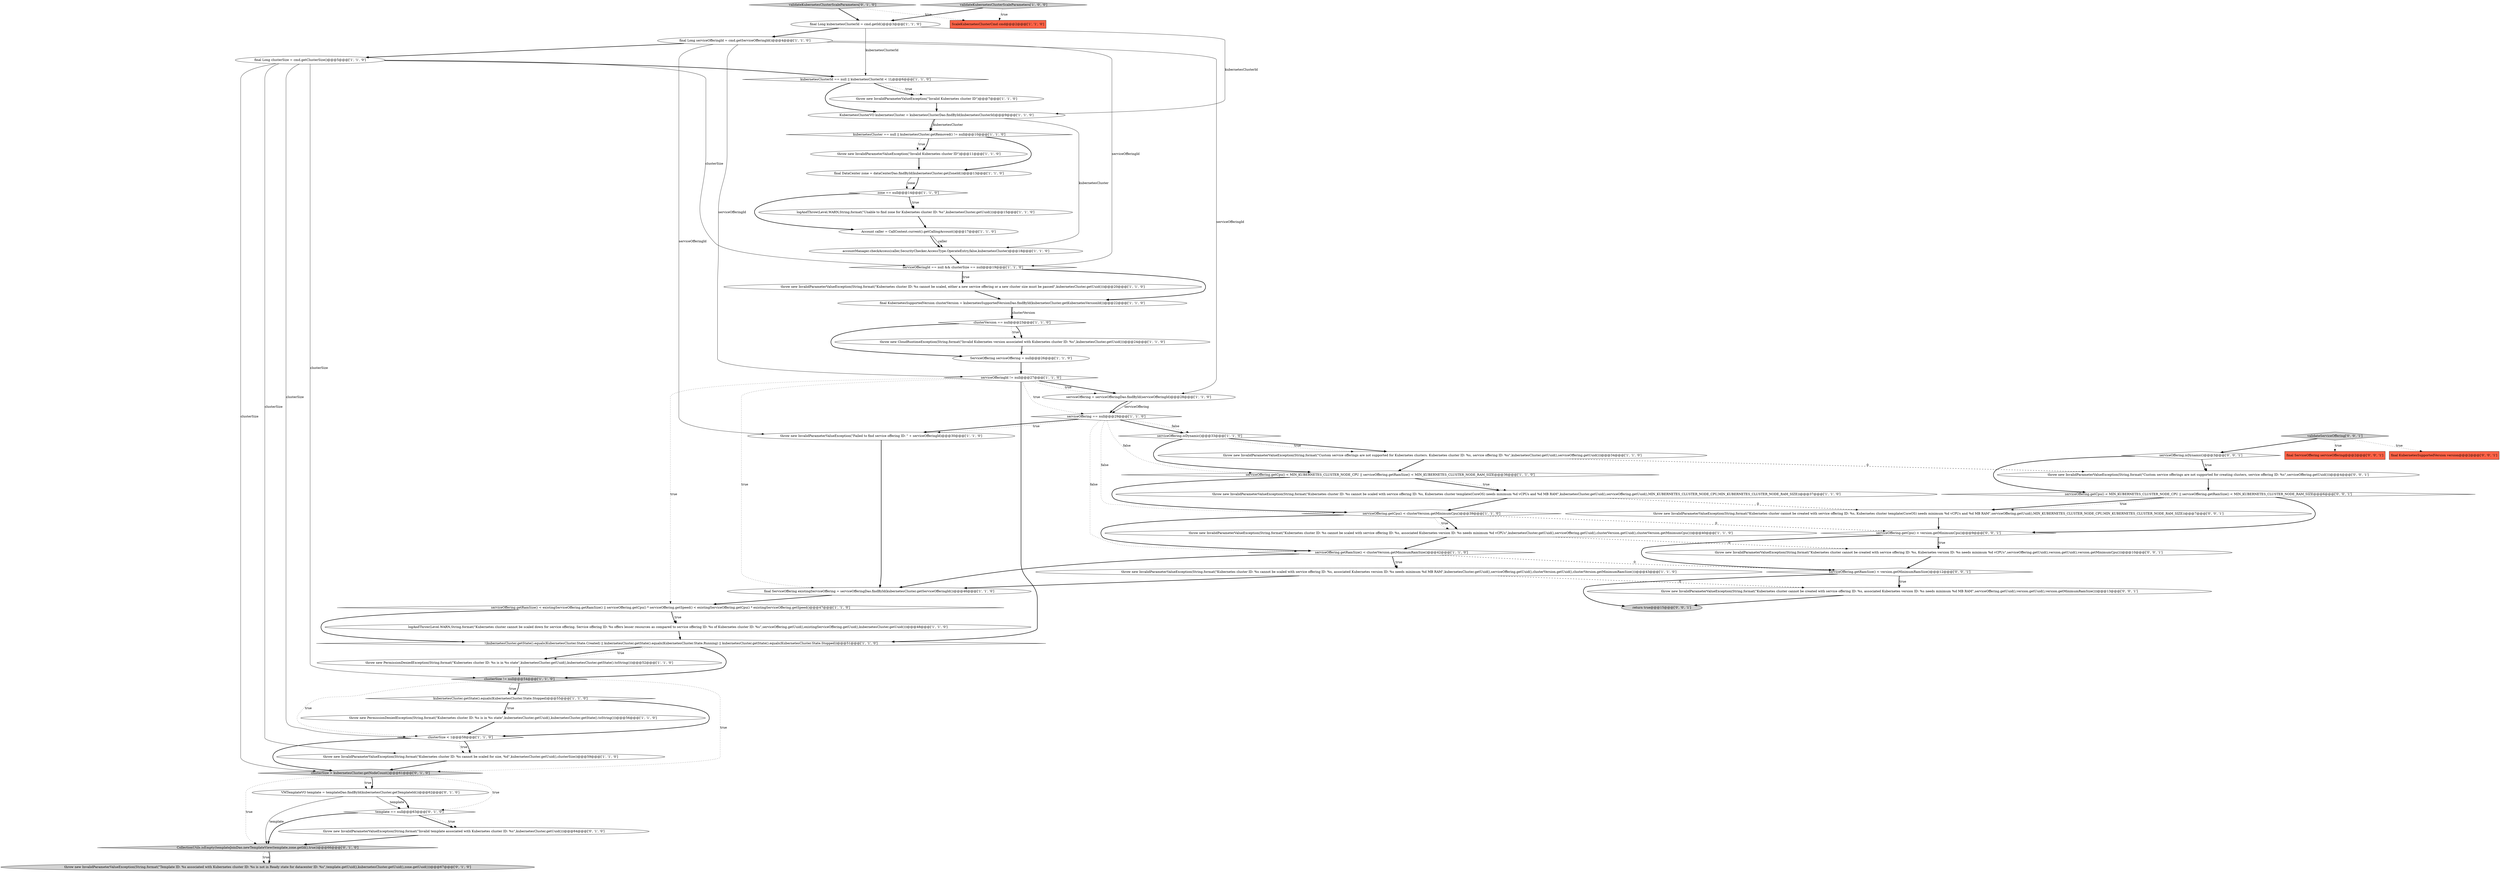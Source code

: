 digraph {
47 [style = filled, label = "clusterSize > kubernetesCluster.getNodeCount()@@@61@@@['0', '1', '0']", fillcolor = lightgray, shape = diamond image = "AAA1AAABBB2BBB"];
57 [style = filled, label = "final ServiceOffering serviceOffering@@@2@@@['0', '0', '1']", fillcolor = tomato, shape = box image = "AAA0AAABBB3BBB"];
56 [style = filled, label = "serviceOffering.getRamSize() < version.getMinimumRamSize()@@@12@@@['0', '0', '1']", fillcolor = white, shape = diamond image = "AAA0AAABBB3BBB"];
45 [style = filled, label = "VMTemplateVO template = templateDao.findById(kubernetesCluster.getTemplateId())@@@62@@@['0', '1', '0']", fillcolor = white, shape = ellipse image = "AAA1AAABBB2BBB"];
36 [style = filled, label = "final Long kubernetesClusterId = cmd.getId()@@@3@@@['1', '1', '0']", fillcolor = white, shape = ellipse image = "AAA0AAABBB1BBB"];
53 [style = filled, label = "serviceOffering.getCpu() < MIN_KUBERNETES_CLUSTER_NODE_CPU || serviceOffering.getRamSize() < MIN_KUBERNETES_CLUSTER_NODE_RAM_SIZE@@@6@@@['0', '0', '1']", fillcolor = white, shape = diamond image = "AAA0AAABBB3BBB"];
9 [style = filled, label = "clusterSize != null@@@54@@@['1', '1', '0']", fillcolor = lightgray, shape = diamond image = "AAA0AAABBB1BBB"];
55 [style = filled, label = "throw new InvalidParameterValueException(String.format(\"Kubernetes cluster cannot be created with service offering ID: %s, associated Kubernetes version ID: %s needs minimum %d MB RAM\",serviceOffering.getUuid(),version.getUuid(),version.getMinimumRamSize()))@@@13@@@['0', '0', '1']", fillcolor = white, shape = ellipse image = "AAA0AAABBB3BBB"];
54 [style = filled, label = "serviceOffering.isDynamic()@@@3@@@['0', '0', '1']", fillcolor = white, shape = diamond image = "AAA0AAABBB3BBB"];
49 [style = filled, label = "validateKubernetesClusterScaleParameters['0', '1', '0']", fillcolor = lightgray, shape = diamond image = "AAA0AAABBB2BBB"];
23 [style = filled, label = "throw new InvalidParameterValueException(String.format(\"Kubernetes cluster ID: %s cannot be scaled with service offering ID: %s, associated Kubernetes version ID: %s needs minimum %d MB RAM\",kubernetesCluster.getUuid(),serviceOffering.getUuid(),clusterVersion.getUuid(),clusterVersion.getMinimumRamSize()))@@@43@@@['1', '1', '0']", fillcolor = white, shape = ellipse image = "AAA0AAABBB1BBB"];
31 [style = filled, label = "KubernetesClusterVO kubernetesCluster = kubernetesClusterDao.findById(kubernetesClusterId)@@@9@@@['1', '1', '0']", fillcolor = white, shape = ellipse image = "AAA0AAABBB1BBB"];
42 [style = filled, label = "throw new InvalidParameterValueException(String.format(\"Kubernetes cluster ID: %s cannot be scaled, either a new service offering or a new cluster size must be passed\",kubernetesCluster.getUuid()))@@@20@@@['1', '1', '0']", fillcolor = white, shape = ellipse image = "AAA0AAABBB1BBB"];
30 [style = filled, label = "serviceOfferingId == null && clusterSize == null@@@19@@@['1', '1', '0']", fillcolor = white, shape = diamond image = "AAA0AAABBB1BBB"];
21 [style = filled, label = "serviceOffering == null@@@29@@@['1', '1', '0']", fillcolor = white, shape = diamond image = "AAA0AAABBB1BBB"];
4 [style = filled, label = "zone == null@@@14@@@['1', '1', '0']", fillcolor = white, shape = diamond image = "AAA0AAABBB1BBB"];
44 [style = filled, label = "template == null@@@63@@@['0', '1', '0']", fillcolor = white, shape = diamond image = "AAA1AAABBB2BBB"];
6 [style = filled, label = "throw new InvalidParameterValueException(\"Failed to find service offering ID: \" + serviceOfferingId)@@@30@@@['1', '1', '0']", fillcolor = white, shape = ellipse image = "AAA0AAABBB1BBB"];
43 [style = filled, label = "throw new InvalidParameterValueException(String.format(\"Template ID: %s associated with Kubernetes cluster ID: %s is not in Ready state for datacenter ID: %s\",template.getUuid(),kubernetesCluster.getUuid(),zone.getUuid()))@@@67@@@['0', '1', '0']", fillcolor = lightgray, shape = ellipse image = "AAA1AAABBB2BBB"];
24 [style = filled, label = "Account caller = CallContext.current().getCallingAccount()@@@17@@@['1', '1', '0']", fillcolor = white, shape = ellipse image = "AAA0AAABBB1BBB"];
29 [style = filled, label = "throw new InvalidParameterValueException(String.format(\"Kubernetes cluster ID: %s cannot be scaled for size, %d\",kubernetesCluster.getUuid(),clusterSize))@@@59@@@['1', '1', '0']", fillcolor = white, shape = ellipse image = "AAA0AAABBB1BBB"];
19 [style = filled, label = "serviceOffering = serviceOfferingDao.findById(serviceOfferingId)@@@28@@@['1', '1', '0']", fillcolor = white, shape = ellipse image = "AAA0AAABBB1BBB"];
22 [style = filled, label = "serviceOffering.getCpu() < clusterVersion.getMinimumCpu()@@@39@@@['1', '1', '0']", fillcolor = white, shape = diamond image = "AAA0AAABBB1BBB"];
38 [style = filled, label = "throw new InvalidParameterValueException(String.format(\"Kubernetes cluster ID: %s cannot be scaled with service offering ID: %s, associated Kubernetes version ID: %s needs minimum %d vCPUs\",kubernetesCluster.getUuid(),serviceOffering.getUuid(),clusterVersion.getUuid(),clusterVersion.getMinimumCpu()))@@@40@@@['1', '1', '0']", fillcolor = white, shape = ellipse image = "AAA0AAABBB1BBB"];
1 [style = filled, label = "final Long clusterSize = cmd.getClusterSize()@@@5@@@['1', '1', '0']", fillcolor = white, shape = ellipse image = "AAA0AAABBB1BBB"];
59 [style = filled, label = "throw new InvalidParameterValueException(String.format(\"Kubernetes cluster cannot be created with service offering ID: %s, Kubernetes version ID: %s needs minimum %d vCPUs\",serviceOffering.getUuid(),version.getUuid(),version.getMinimumCpu()))@@@10@@@['0', '0', '1']", fillcolor = white, shape = ellipse image = "AAA0AAABBB3BBB"];
60 [style = filled, label = "final KubernetesSupportedVersion version@@@2@@@['0', '0', '1']", fillcolor = tomato, shape = box image = "AAA0AAABBB3BBB"];
58 [style = filled, label = "throw new InvalidParameterValueException(String.format(\"Custom service offerings are not supported for creating clusters, service offering ID: %s\",serviceOffering.getUuid()))@@@4@@@['0', '0', '1']", fillcolor = white, shape = ellipse image = "AAA0AAABBB3BBB"];
46 [style = filled, label = "CollectionUtils.isEmpty(templateJoinDao.newTemplateView(template,zone.getId(),true))@@@66@@@['0', '1', '0']", fillcolor = lightgray, shape = diamond image = "AAA1AAABBB2BBB"];
3 [style = filled, label = "ServiceOffering serviceOffering = null@@@26@@@['1', '1', '0']", fillcolor = white, shape = ellipse image = "AAA0AAABBB1BBB"];
15 [style = filled, label = "kubernetesClusterId == null || kubernetesClusterId < 1L@@@6@@@['1', '1', '0']", fillcolor = white, shape = diamond image = "AAA0AAABBB1BBB"];
17 [style = filled, label = "kubernetesCluster.getState().equals(KubernetesCluster.State.Stopped)@@@55@@@['1', '1', '0']", fillcolor = white, shape = diamond image = "AAA0AAABBB1BBB"];
33 [style = filled, label = "clusterVersion == null@@@23@@@['1', '1', '0']", fillcolor = white, shape = diamond image = "AAA0AAABBB1BBB"];
35 [style = filled, label = "throw new PermissionDeniedException(String.format(\"Kubernetes cluster ID: %s is in %s state\",kubernetesCluster.getUuid(),kubernetesCluster.getState().toString()))@@@52@@@['1', '1', '0']", fillcolor = white, shape = ellipse image = "AAA0AAABBB1BBB"];
12 [style = filled, label = "serviceOffering.isDynamic()@@@33@@@['1', '1', '0']", fillcolor = white, shape = diamond image = "AAA0AAABBB1BBB"];
11 [style = filled, label = "logAndThrow(Level.WARN,String.format(\"Unable to find zone for Kubernetes cluster ID: %s\",kubernetesCluster.getUuid()))@@@15@@@['1', '1', '0']", fillcolor = white, shape = ellipse image = "AAA0AAABBB1BBB"];
48 [style = filled, label = "throw new InvalidParameterValueException(String.format(\"Invalid template associated with Kubernetes cluster ID: %s\",kubernetesCluster.getUuid()))@@@64@@@['0', '1', '0']", fillcolor = white, shape = ellipse image = "AAA1AAABBB2BBB"];
0 [style = filled, label = "accountManager.checkAccess(caller,SecurityChecker.AccessType.OperateEntry,false,kubernetesCluster)@@@18@@@['1', '1', '0']", fillcolor = white, shape = ellipse image = "AAA0AAABBB1BBB"];
14 [style = filled, label = "final ServiceOffering existingServiceOffering = serviceOfferingDao.findById(kubernetesCluster.getServiceOfferingId())@@@46@@@['1', '1', '0']", fillcolor = white, shape = ellipse image = "AAA0AAABBB1BBB"];
8 [style = filled, label = "validateKubernetesClusterScaleParameters['1', '0', '0']", fillcolor = lightgray, shape = diamond image = "AAA0AAABBB1BBB"];
20 [style = filled, label = "throw new CloudRuntimeException(String.format(\"Invalid Kubernetes version associated with Kubernetes cluster ID: %s\",kubernetesCluster.getUuid()))@@@24@@@['1', '1', '0']", fillcolor = white, shape = ellipse image = "AAA0AAABBB1BBB"];
28 [style = filled, label = "throw new InvalidParameterValueException(String.format(\"Custom service offerings are not supported for Kubernetes clusters. Kubernetes cluster ID: %s, service offering ID: %s\",kubernetesCluster.getUuid(),serviceOffering.getUuid()))@@@34@@@['1', '1', '0']", fillcolor = white, shape = ellipse image = "AAA0AAABBB1BBB"];
39 [style = filled, label = "clusterSize < 1@@@58@@@['1', '1', '0']", fillcolor = white, shape = diamond image = "AAA0AAABBB1BBB"];
7 [style = filled, label = "serviceOfferingId != null@@@27@@@['1', '1', '0']", fillcolor = white, shape = diamond image = "AAA0AAABBB1BBB"];
27 [style = filled, label = "throw new InvalidParameterValueException(\"Invalid Kubernetes cluster ID\")@@@11@@@['1', '1', '0']", fillcolor = white, shape = ellipse image = "AAA0AAABBB1BBB"];
50 [style = filled, label = "serviceOffering.getCpu() < version.getMinimumCpu()@@@9@@@['0', '0', '1']", fillcolor = white, shape = diamond image = "AAA0AAABBB3BBB"];
34 [style = filled, label = "logAndThrow(Level.WARN,String.format(\"Kubernetes cluster cannot be scaled down for service offering. Service offering ID: %s offers lesser resources as compared to service offering ID: %s of Kubernetes cluster ID: %s\",serviceOffering.getUuid(),existingServiceOffering.getUuid(),kubernetesCluster.getUuid()))@@@48@@@['1', '1', '0']", fillcolor = white, shape = ellipse image = "AAA0AAABBB1BBB"];
13 [style = filled, label = "throw new PermissionDeniedException(String.format(\"Kubernetes cluster ID: %s is in %s state\",kubernetesCluster.getUuid(),kubernetesCluster.getState().toString()))@@@56@@@['1', '1', '0']", fillcolor = white, shape = ellipse image = "AAA0AAABBB1BBB"];
18 [style = filled, label = "throw new InvalidParameterValueException(String.format(\"Kubernetes cluster ID: %s cannot be scaled with service offering ID: %s, Kubernetes cluster template(CoreOS) needs minimum %d vCPUs and %d MB RAM\",kubernetesCluster.getUuid(),serviceOffering.getUuid(),MIN_KUBERNETES_CLUSTER_NODE_CPU,MIN_KUBERNETES_CLUSTER_NODE_RAM_SIZE))@@@37@@@['1', '1', '0']", fillcolor = white, shape = ellipse image = "AAA0AAABBB1BBB"];
16 [style = filled, label = "serviceOffering.getRamSize() < clusterVersion.getMinimumRamSize()@@@42@@@['1', '1', '0']", fillcolor = white, shape = diamond image = "AAA0AAABBB1BBB"];
32 [style = filled, label = "ScaleKubernetesClusterCmd cmd@@@2@@@['1', '1', '0']", fillcolor = tomato, shape = box image = "AAA0AAABBB1BBB"];
10 [style = filled, label = "serviceOffering.getCpu() < MIN_KUBERNETES_CLUSTER_NODE_CPU || serviceOffering.getRamSize() < MIN_KUBERNETES_CLUSTER_NODE_RAM_SIZE@@@36@@@['1', '1', '0']", fillcolor = white, shape = diamond image = "AAA0AAABBB1BBB"];
5 [style = filled, label = "kubernetesCluster == null || kubernetesCluster.getRemoved() != null@@@10@@@['1', '1', '0']", fillcolor = white, shape = diamond image = "AAA0AAABBB1BBB"];
51 [style = filled, label = "throw new InvalidParameterValueException(String.format(\"Kubernetes cluster cannot be created with service offering ID: %s, Kubernetes cluster template(CoreOS) needs minimum %d vCPUs and %d MB RAM\",serviceOffering.getUuid(),MIN_KUBERNETES_CLUSTER_NODE_CPU,MIN_KUBERNETES_CLUSTER_NODE_RAM_SIZE))@@@7@@@['0', '0', '1']", fillcolor = white, shape = ellipse image = "AAA0AAABBB3BBB"];
61 [style = filled, label = "return true@@@15@@@['0', '0', '1']", fillcolor = lightgray, shape = ellipse image = "AAA0AAABBB3BBB"];
52 [style = filled, label = "validateServiceOffering['0', '0', '1']", fillcolor = lightgray, shape = diamond image = "AAA0AAABBB3BBB"];
25 [style = filled, label = "!(kubernetesCluster.getState().equals(KubernetesCluster.State.Created) || kubernetesCluster.getState().equals(KubernetesCluster.State.Running) || kubernetesCluster.getState().equals(KubernetesCluster.State.Stopped))@@@51@@@['1', '1', '0']", fillcolor = white, shape = diamond image = "AAA0AAABBB1BBB"];
41 [style = filled, label = "throw new InvalidParameterValueException(\"Invalid Kubernetes cluster ID\")@@@7@@@['1', '1', '0']", fillcolor = white, shape = ellipse image = "AAA0AAABBB1BBB"];
26 [style = filled, label = "final Long serviceOfferingId = cmd.getServiceOfferingId()@@@4@@@['1', '1', '0']", fillcolor = white, shape = ellipse image = "AAA0AAABBB1BBB"];
37 [style = filled, label = "final KubernetesSupportedVersion clusterVersion = kubernetesSupportedVersionDao.findById(kubernetesCluster.getKubernetesVersionId())@@@22@@@['1', '1', '0']", fillcolor = white, shape = ellipse image = "AAA0AAABBB1BBB"];
40 [style = filled, label = "serviceOffering.getRamSize() < existingServiceOffering.getRamSize() || serviceOffering.getCpu() * serviceOffering.getSpeed() < existingServiceOffering.getCpu() * existingServiceOffering.getSpeed()@@@47@@@['1', '1', '0']", fillcolor = white, shape = diamond image = "AAA0AAABBB1BBB"];
2 [style = filled, label = "final DataCenter zone = dataCenterDao.findById(kubernetesCluster.getZoneId())@@@13@@@['1', '1', '0']", fillcolor = white, shape = ellipse image = "AAA0AAABBB1BBB"];
59->56 [style = bold, label=""];
12->28 [style = bold, label=""];
2->4 [style = bold, label=""];
58->53 [style = bold, label=""];
26->7 [style = solid, label="serviceOfferingId"];
54->58 [style = bold, label=""];
44->48 [style = bold, label=""];
49->36 [style = bold, label=""];
37->33 [style = bold, label=""];
1->30 [style = solid, label="clusterSize"];
22->38 [style = dotted, label="true"];
3->7 [style = bold, label=""];
10->18 [style = bold, label=""];
45->44 [style = solid, label="template"];
4->24 [style = bold, label=""];
12->10 [style = bold, label=""];
40->34 [style = dotted, label="true"];
37->33 [style = solid, label="clusterVersion"];
46->43 [style = dotted, label="true"];
16->23 [style = bold, label=""];
25->35 [style = bold, label=""];
9->17 [style = bold, label=""];
17->13 [style = bold, label=""];
39->47 [style = bold, label=""];
17->39 [style = bold, label=""];
24->0 [style = solid, label="caller"];
15->41 [style = dotted, label="true"];
28->58 [style = dashed, label="0"];
7->19 [style = bold, label=""];
31->5 [style = solid, label="kubernetesCluster"];
34->25 [style = bold, label=""];
55->61 [style = bold, label=""];
8->32 [style = dotted, label="true"];
47->45 [style = bold, label=""];
40->25 [style = bold, label=""];
33->20 [style = dotted, label="true"];
52->60 [style = dotted, label="true"];
25->35 [style = dotted, label="true"];
13->39 [style = bold, label=""];
50->59 [style = dotted, label="true"];
44->46 [style = bold, label=""];
26->6 [style = solid, label="serviceOfferingId"];
17->13 [style = dotted, label="true"];
15->31 [style = bold, label=""];
21->12 [style = dotted, label="false"];
56->55 [style = bold, label=""];
33->20 [style = bold, label=""];
24->0 [style = bold, label=""];
23->55 [style = dashed, label="0"];
26->30 [style = solid, label="serviceOfferingId"];
51->50 [style = bold, label=""];
1->9 [style = solid, label="clusterSize"];
52->57 [style = dotted, label="true"];
53->51 [style = bold, label=""];
38->16 [style = bold, label=""];
19->21 [style = solid, label="serviceOffering"];
6->14 [style = bold, label=""];
45->46 [style = solid, label="template"];
7->14 [style = dotted, label="true"];
26->1 [style = bold, label=""];
15->41 [style = bold, label=""];
39->29 [style = dotted, label="true"];
5->27 [style = bold, label=""];
31->5 [style = bold, label=""];
1->15 [style = bold, label=""];
25->9 [style = bold, label=""];
38->59 [style = dashed, label="0"];
28->10 [style = bold, label=""];
49->32 [style = dotted, label="true"];
47->44 [style = dotted, label="true"];
35->9 [style = bold, label=""];
21->6 [style = bold, label=""];
53->50 [style = bold, label=""];
50->59 [style = bold, label=""];
30->42 [style = bold, label=""];
21->10 [style = dotted, label="false"];
46->43 [style = bold, label=""];
22->38 [style = bold, label=""];
20->3 [style = bold, label=""];
8->36 [style = bold, label=""];
7->21 [style = dotted, label="true"];
45->44 [style = bold, label=""];
26->19 [style = solid, label="serviceOfferingId"];
27->2 [style = bold, label=""];
18->22 [style = bold, label=""];
53->51 [style = dotted, label="true"];
18->51 [style = dashed, label="0"];
9->39 [style = dotted, label="true"];
22->16 [style = bold, label=""];
4->11 [style = dotted, label="true"];
5->27 [style = dotted, label="true"];
11->24 [style = bold, label=""];
41->31 [style = bold, label=""];
16->56 [style = dashed, label="0"];
9->17 [style = dotted, label="true"];
47->46 [style = dotted, label="true"];
10->22 [style = bold, label=""];
29->47 [style = bold, label=""];
31->0 [style = solid, label="kubernetesCluster"];
44->48 [style = dotted, label="true"];
1->29 [style = solid, label="clusterSize"];
1->39 [style = solid, label="clusterSize"];
40->34 [style = bold, label=""];
7->25 [style = bold, label=""];
23->14 [style = bold, label=""];
39->29 [style = bold, label=""];
21->6 [style = dotted, label="true"];
47->45 [style = dotted, label="true"];
0->30 [style = bold, label=""];
36->31 [style = solid, label="kubernetesClusterId"];
1->47 [style = solid, label="clusterSize"];
50->56 [style = bold, label=""];
21->22 [style = dotted, label="false"];
5->2 [style = bold, label=""];
56->61 [style = bold, label=""];
7->19 [style = dotted, label="true"];
21->16 [style = dotted, label="false"];
30->37 [style = bold, label=""];
9->47 [style = dotted, label="true"];
22->50 [style = dashed, label="0"];
4->11 [style = bold, label=""];
42->37 [style = bold, label=""];
12->28 [style = dotted, label="true"];
52->54 [style = bold, label=""];
21->12 [style = bold, label=""];
19->21 [style = bold, label=""];
10->18 [style = dotted, label="true"];
33->3 [style = bold, label=""];
16->14 [style = bold, label=""];
2->4 [style = solid, label="zone"];
36->26 [style = bold, label=""];
56->55 [style = dotted, label="true"];
48->46 [style = bold, label=""];
7->40 [style = dotted, label="true"];
14->40 [style = bold, label=""];
36->15 [style = solid, label="kubernetesClusterId"];
16->23 [style = dotted, label="true"];
54->53 [style = bold, label=""];
54->58 [style = dotted, label="true"];
30->42 [style = dotted, label="true"];
}
